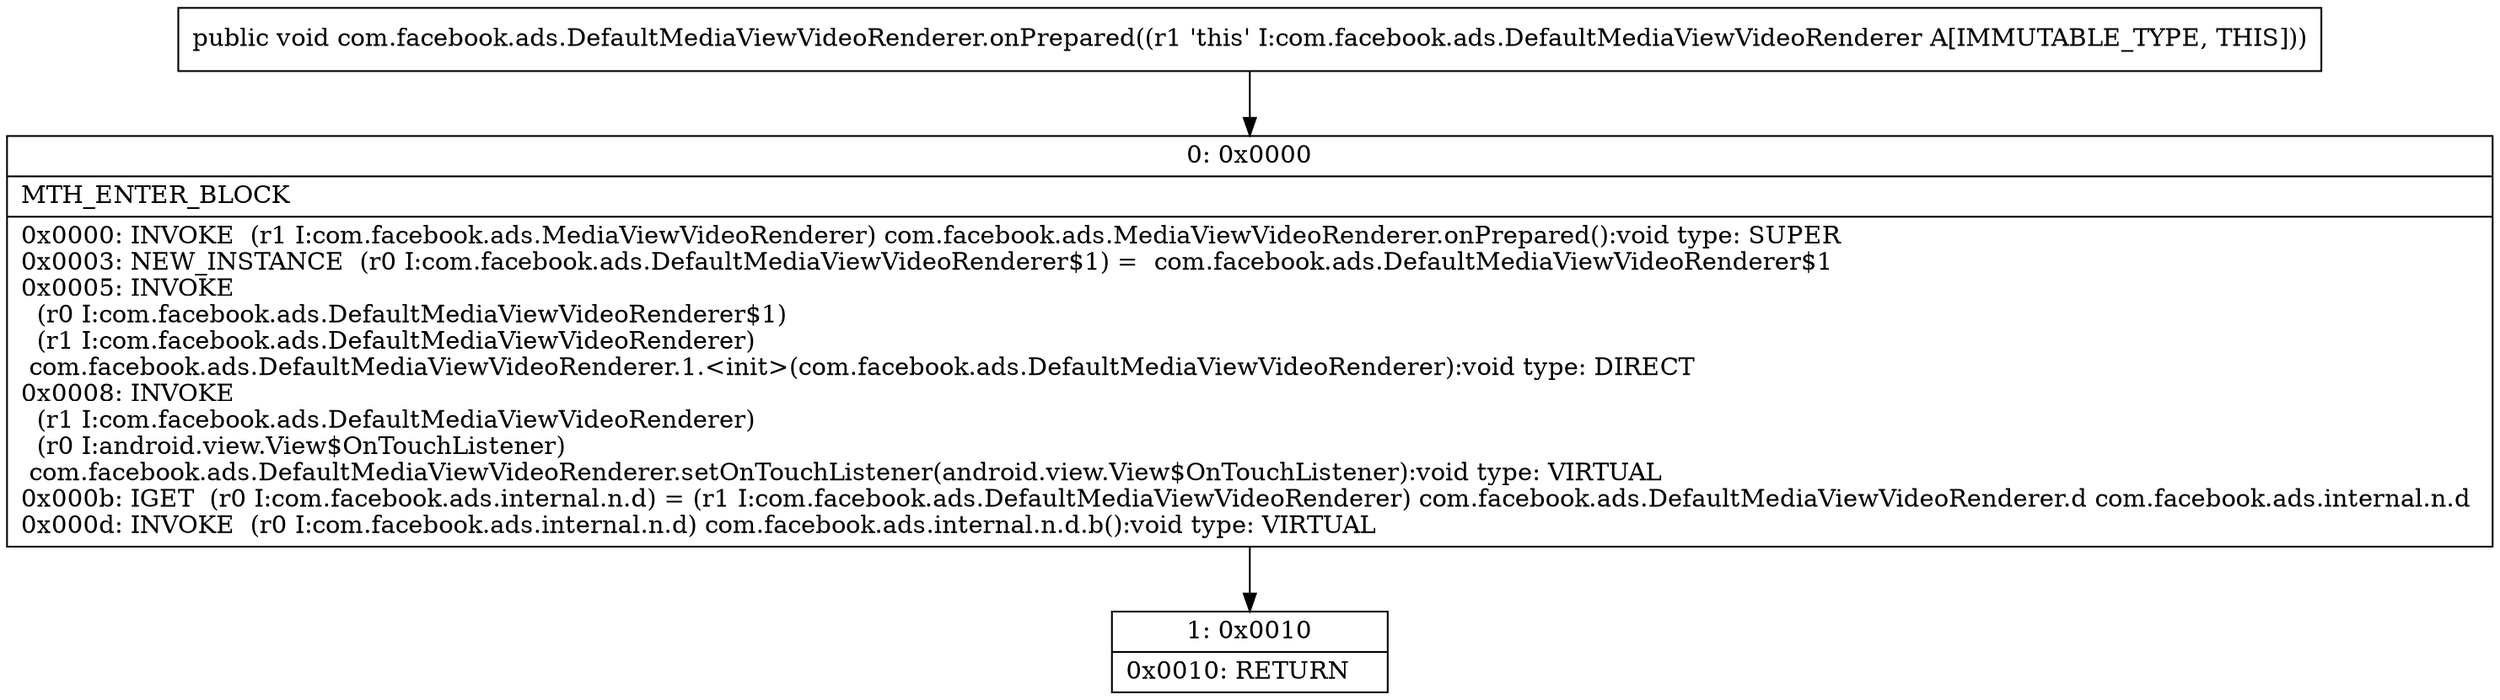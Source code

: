 digraph "CFG forcom.facebook.ads.DefaultMediaViewVideoRenderer.onPrepared()V" {
Node_0 [shape=record,label="{0\:\ 0x0000|MTH_ENTER_BLOCK\l|0x0000: INVOKE  (r1 I:com.facebook.ads.MediaViewVideoRenderer) com.facebook.ads.MediaViewVideoRenderer.onPrepared():void type: SUPER \l0x0003: NEW_INSTANCE  (r0 I:com.facebook.ads.DefaultMediaViewVideoRenderer$1) =  com.facebook.ads.DefaultMediaViewVideoRenderer$1 \l0x0005: INVOKE  \l  (r0 I:com.facebook.ads.DefaultMediaViewVideoRenderer$1)\l  (r1 I:com.facebook.ads.DefaultMediaViewVideoRenderer)\l com.facebook.ads.DefaultMediaViewVideoRenderer.1.\<init\>(com.facebook.ads.DefaultMediaViewVideoRenderer):void type: DIRECT \l0x0008: INVOKE  \l  (r1 I:com.facebook.ads.DefaultMediaViewVideoRenderer)\l  (r0 I:android.view.View$OnTouchListener)\l com.facebook.ads.DefaultMediaViewVideoRenderer.setOnTouchListener(android.view.View$OnTouchListener):void type: VIRTUAL \l0x000b: IGET  (r0 I:com.facebook.ads.internal.n.d) = (r1 I:com.facebook.ads.DefaultMediaViewVideoRenderer) com.facebook.ads.DefaultMediaViewVideoRenderer.d com.facebook.ads.internal.n.d \l0x000d: INVOKE  (r0 I:com.facebook.ads.internal.n.d) com.facebook.ads.internal.n.d.b():void type: VIRTUAL \l}"];
Node_1 [shape=record,label="{1\:\ 0x0010|0x0010: RETURN   \l}"];
MethodNode[shape=record,label="{public void com.facebook.ads.DefaultMediaViewVideoRenderer.onPrepared((r1 'this' I:com.facebook.ads.DefaultMediaViewVideoRenderer A[IMMUTABLE_TYPE, THIS])) }"];
MethodNode -> Node_0;
Node_0 -> Node_1;
}

